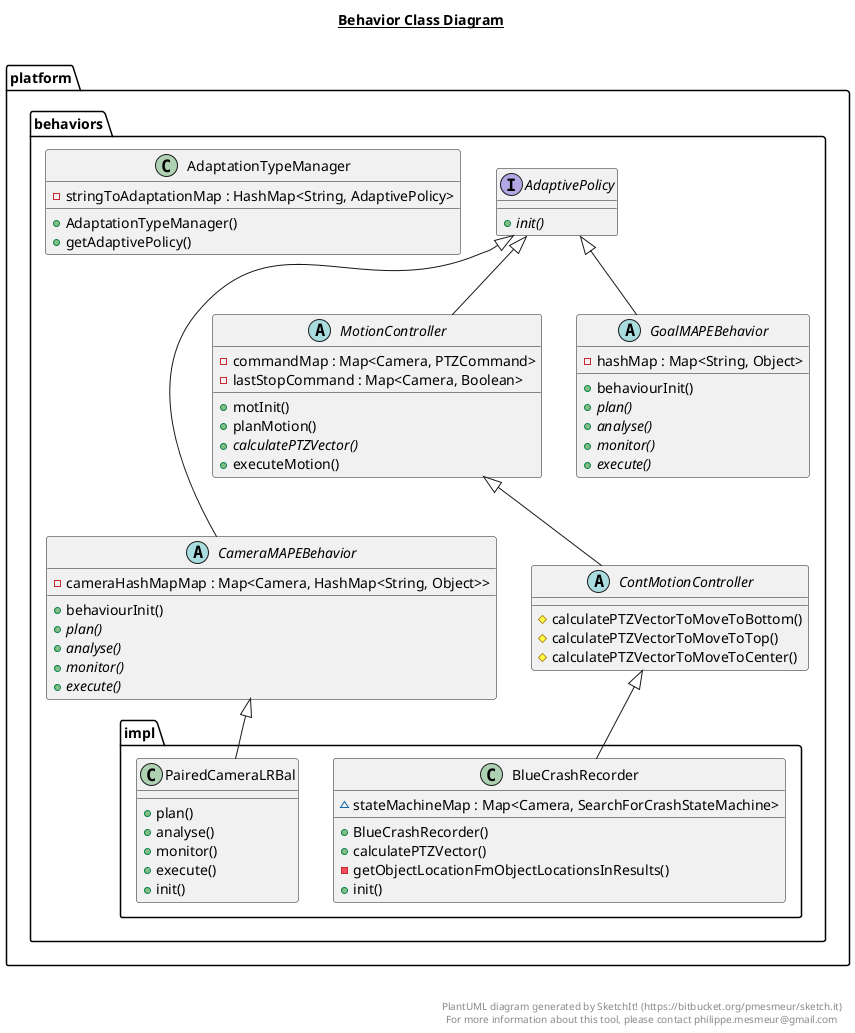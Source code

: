 @startuml

title __Behavior Class Diagram__\n

  package platform {
    package platform.behaviors {
        class AdaptationTypeManager {
            - stringToAdaptationMap : HashMap<String, AdaptivePolicy>
            + AdaptationTypeManager()
            + getAdaptivePolicy()
        }
      }

  }
  
  package platform {
    package platform.behaviors {
        interface AdaptivePolicy {
            {abstract} + init()
        }
      }

  }
  

  package platform {
    package platform.behaviors {
        abstract class CameraMAPEBehavior {
            - cameraHashMapMap : Map<Camera, HashMap<String, Object>>
            + behaviourInit()
            {abstract} + plan()
            {abstract} + analyse()
            {abstract} + monitor()
            {abstract} + execute()
        }

    }
  }
  

  package platform {
    package platform.behaviors {
        abstract class ContMotionController {
            # calculatePTZVectorToMoveToBottom()
            # calculatePTZVectorToMoveToTop()
            # calculatePTZVectorToMoveToCenter()
        }
      }

  }
  

  package platform {
    package platform.behaviors {
        abstract class GoalMAPEBehavior {
            - hashMap : Map<String, Object>
            + behaviourInit()
            {abstract} + plan()
            {abstract} + analyse()
            {abstract} + monitor()
            {abstract} + execute()
        }

    }
  }
  

  package platform {
    package platform.behaviors {
        abstract class MotionController {
            - commandMap : Map<Camera, PTZCommand>
            - lastStopCommand : Map<Camera, Boolean>
            + motInit()
            + planMotion()
            {abstract} + calculatePTZVector()
            + executeMotion()
        }
      }

  }


  package platform {
    package platform.behaviors {

              package platform.behaviors.impl {
                class PairedCameraLRBal {
                    + plan()
                    + analyse()
                    + monitor()
                    + execute()
                    + init()
                }
              }
            }
          }


  package platform {
    package platform.behaviors {

              package platform.behaviors.impl {
                  class BlueCrashRecorder {
                      ~ stateMachineMap : Map<Camera, SearchForCrashStateMachine>
                      + BlueCrashRecorder()
                      + calculatePTZVector()
                      - getObjectLocationFmObjectLocationsInResults()
                      + init()
                  }
                }
              }
            }




  BlueCrashRecorder -up-|> ContMotionController

  CameraMAPEBehavior -up-|> AdaptivePolicy
  ContMotionController -up-|> MotionController
  GoalMAPEBehavior -up-|> AdaptivePolicy
  MotionController -up-|> AdaptivePolicy

  PairedCameraLRBal -up-|> CameraMAPEBehavior


right footer


PlantUML diagram generated by SketchIt! (https://bitbucket.org/pmesmeur/sketch.it)
For more information about this tool, please contact philippe.mesmeur@gmail.com
endfooter

@enduml
